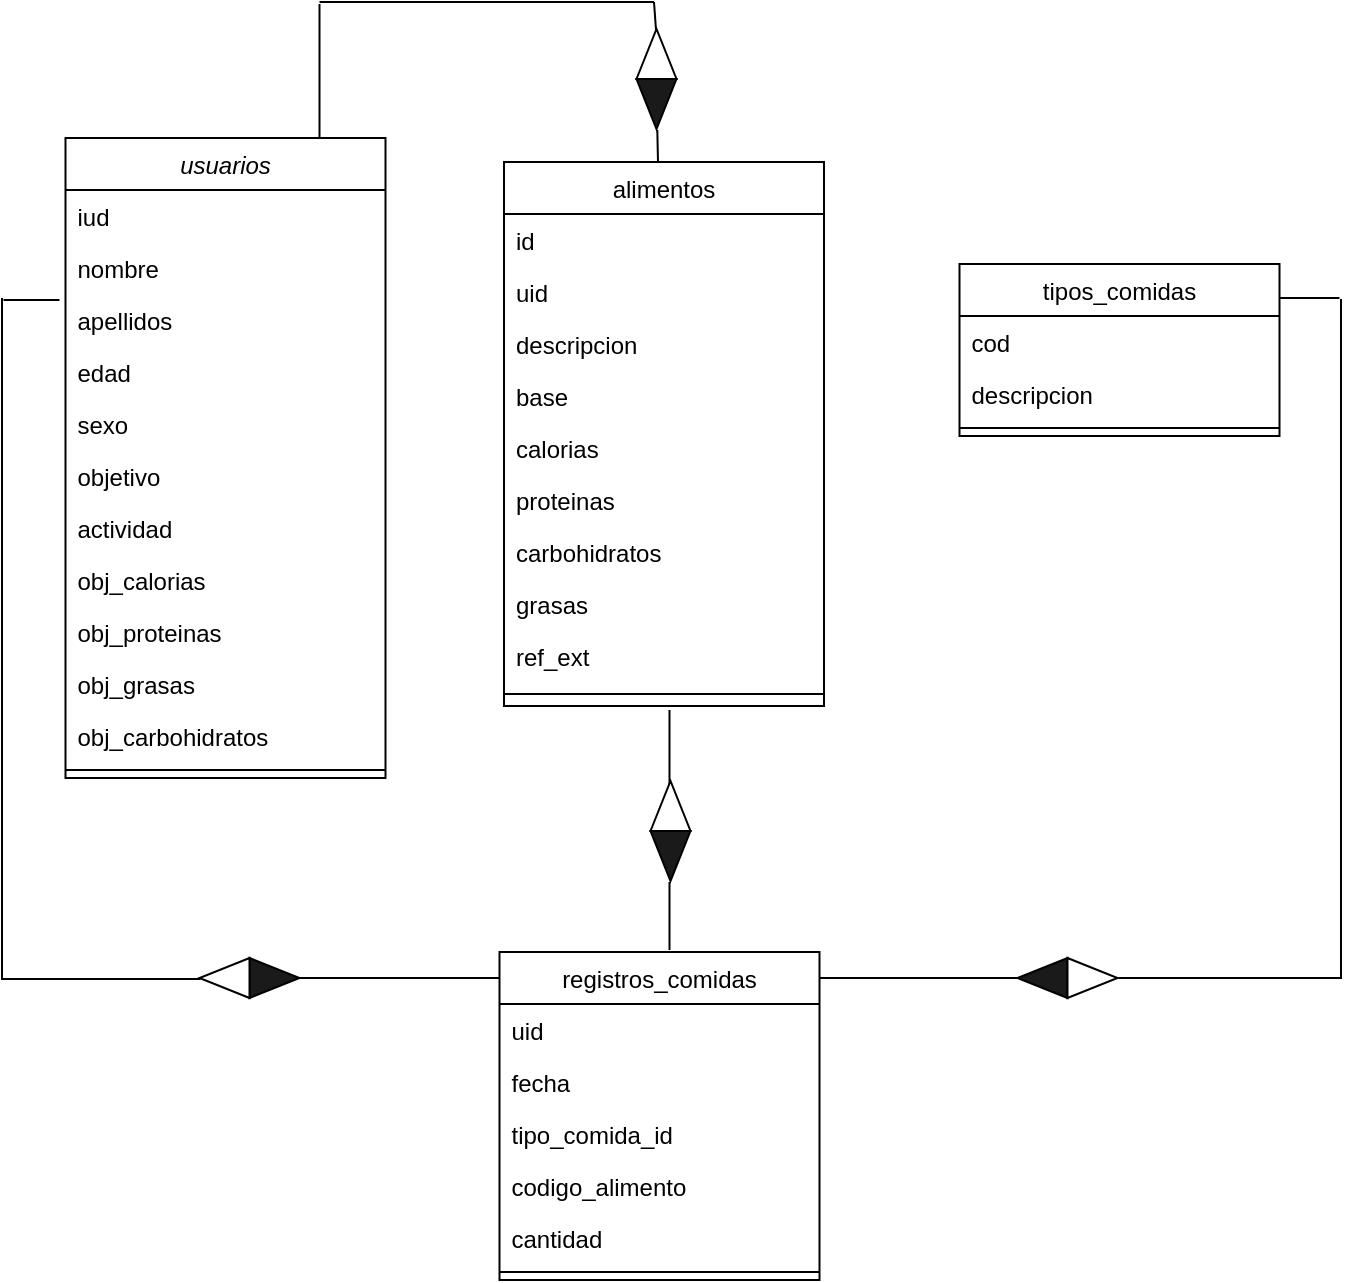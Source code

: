 <mxfile version="24.0.4" type="device">
  <diagram id="C5RBs43oDa-KdzZeNtuy" name="Page-1">
    <mxGraphModel dx="1522" dy="767" grid="0" gridSize="10" guides="1" tooltips="1" connect="1" arrows="1" fold="1" page="1" pageScale="1" pageWidth="827" pageHeight="1169" math="0" shadow="0">
      <root>
        <mxCell id="WIyWlLk6GJQsqaUBKTNV-0" />
        <mxCell id="WIyWlLk6GJQsqaUBKTNV-1" parent="WIyWlLk6GJQsqaUBKTNV-0" />
        <mxCell id="zkfFHV4jXpPFQw0GAbJ--0" value="usuarios" style="swimlane;fontStyle=2;align=center;verticalAlign=top;childLayout=stackLayout;horizontal=1;startSize=26;horizontalStack=0;resizeParent=1;resizeLast=0;collapsible=1;marginBottom=0;rounded=0;shadow=0;strokeWidth=1;" parent="WIyWlLk6GJQsqaUBKTNV-1" vertex="1">
          <mxGeometry x="103.75" y="234" width="160" height="320" as="geometry">
            <mxRectangle x="230" y="140" width="160" height="26" as="alternateBounds" />
          </mxGeometry>
        </mxCell>
        <mxCell id="zkfFHV4jXpPFQw0GAbJ--1" value="iud" style="text;align=left;verticalAlign=top;spacingLeft=4;spacingRight=4;overflow=hidden;rotatable=0;points=[[0,0.5],[1,0.5]];portConstraint=eastwest;" parent="zkfFHV4jXpPFQw0GAbJ--0" vertex="1">
          <mxGeometry y="26" width="160" height="26" as="geometry" />
        </mxCell>
        <mxCell id="-B2AETZd4_iXFF7m4O_9-35" value="nombre" style="text;align=left;verticalAlign=top;spacingLeft=4;spacingRight=4;overflow=hidden;rotatable=0;points=[[0,0.5],[1,0.5]];portConstraint=eastwest;" parent="zkfFHV4jXpPFQw0GAbJ--0" vertex="1">
          <mxGeometry y="52" width="160" height="26" as="geometry" />
        </mxCell>
        <mxCell id="-B2AETZd4_iXFF7m4O_9-36" value="apellidos" style="text;align=left;verticalAlign=top;spacingLeft=4;spacingRight=4;overflow=hidden;rotatable=0;points=[[0,0.5],[1,0.5]];portConstraint=eastwest;" parent="zkfFHV4jXpPFQw0GAbJ--0" vertex="1">
          <mxGeometry y="78" width="160" height="26" as="geometry" />
        </mxCell>
        <mxCell id="zkfFHV4jXpPFQw0GAbJ--2" value="edad" style="text;align=left;verticalAlign=top;spacingLeft=4;spacingRight=4;overflow=hidden;rotatable=0;points=[[0,0.5],[1,0.5]];portConstraint=eastwest;rounded=0;shadow=0;html=0;" parent="zkfFHV4jXpPFQw0GAbJ--0" vertex="1">
          <mxGeometry y="104" width="160" height="26" as="geometry" />
        </mxCell>
        <mxCell id="zkfFHV4jXpPFQw0GAbJ--3" value="sexo" style="text;align=left;verticalAlign=top;spacingLeft=4;spacingRight=4;overflow=hidden;rotatable=0;points=[[0,0.5],[1,0.5]];portConstraint=eastwest;rounded=0;shadow=0;html=0;" parent="zkfFHV4jXpPFQw0GAbJ--0" vertex="1">
          <mxGeometry y="130" width="160" height="26" as="geometry" />
        </mxCell>
        <mxCell id="-B2AETZd4_iXFF7m4O_9-33" value="objetivo" style="text;align=left;verticalAlign=top;spacingLeft=4;spacingRight=4;overflow=hidden;rotatable=0;points=[[0,0.5],[1,0.5]];portConstraint=eastwest;rounded=0;shadow=0;html=0;" parent="zkfFHV4jXpPFQw0GAbJ--0" vertex="1">
          <mxGeometry y="156" width="160" height="26" as="geometry" />
        </mxCell>
        <mxCell id="-B2AETZd4_iXFF7m4O_9-34" value="actividad" style="text;align=left;verticalAlign=top;spacingLeft=4;spacingRight=4;overflow=hidden;rotatable=0;points=[[0,0.5],[1,0.5]];portConstraint=eastwest;rounded=0;shadow=0;html=0;" parent="zkfFHV4jXpPFQw0GAbJ--0" vertex="1">
          <mxGeometry y="182" width="160" height="26" as="geometry" />
        </mxCell>
        <mxCell id="YuAJstuilIpIJBMIiTPX-0" value="obj_calorias" style="text;align=left;verticalAlign=top;spacingLeft=4;spacingRight=4;overflow=hidden;rotatable=0;points=[[0,0.5],[1,0.5]];portConstraint=eastwest;rounded=0;shadow=0;html=0;" parent="zkfFHV4jXpPFQw0GAbJ--0" vertex="1">
          <mxGeometry y="208" width="160" height="26" as="geometry" />
        </mxCell>
        <mxCell id="-B2AETZd4_iXFF7m4O_9-38" value="obj_proteinas" style="text;align=left;verticalAlign=top;spacingLeft=4;spacingRight=4;overflow=hidden;rotatable=0;points=[[0,0.5],[1,0.5]];portConstraint=eastwest;rounded=0;shadow=0;html=0;" parent="zkfFHV4jXpPFQw0GAbJ--0" vertex="1">
          <mxGeometry y="234" width="160" height="26" as="geometry" />
        </mxCell>
        <mxCell id="-B2AETZd4_iXFF7m4O_9-39" value="obj_grasas" style="text;align=left;verticalAlign=top;spacingLeft=4;spacingRight=4;overflow=hidden;rotatable=0;points=[[0,0.5],[1,0.5]];portConstraint=eastwest;rounded=0;shadow=0;html=0;" parent="zkfFHV4jXpPFQw0GAbJ--0" vertex="1">
          <mxGeometry y="260" width="160" height="26" as="geometry" />
        </mxCell>
        <mxCell id="-B2AETZd4_iXFF7m4O_9-40" value="obj_carbohidratos" style="text;align=left;verticalAlign=top;spacingLeft=4;spacingRight=4;overflow=hidden;rotatable=0;points=[[0,0.5],[1,0.5]];portConstraint=eastwest;rounded=0;shadow=0;html=0;" parent="zkfFHV4jXpPFQw0GAbJ--0" vertex="1">
          <mxGeometry y="286" width="160" height="26" as="geometry" />
        </mxCell>
        <mxCell id="zkfFHV4jXpPFQw0GAbJ--4" value="" style="line;html=1;strokeWidth=1;align=left;verticalAlign=middle;spacingTop=-1;spacingLeft=3;spacingRight=3;rotatable=0;labelPosition=right;points=[];portConstraint=eastwest;" parent="zkfFHV4jXpPFQw0GAbJ--0" vertex="1">
          <mxGeometry y="312" width="160" height="8" as="geometry" />
        </mxCell>
        <mxCell id="zkfFHV4jXpPFQw0GAbJ--6" value="alimentos" style="swimlane;fontStyle=0;align=center;verticalAlign=top;childLayout=stackLayout;horizontal=1;startSize=26;horizontalStack=0;resizeParent=1;resizeLast=0;collapsible=1;marginBottom=0;rounded=0;shadow=0;strokeWidth=1;" parent="WIyWlLk6GJQsqaUBKTNV-1" vertex="1">
          <mxGeometry x="323" y="246" width="160" height="272" as="geometry">
            <mxRectangle x="130" y="380" width="160" height="26" as="alternateBounds" />
          </mxGeometry>
        </mxCell>
        <mxCell id="zkfFHV4jXpPFQw0GAbJ--7" value="id" style="text;align=left;verticalAlign=top;spacingLeft=4;spacingRight=4;overflow=hidden;rotatable=0;points=[[0,0.5],[1,0.5]];portConstraint=eastwest;" parent="zkfFHV4jXpPFQw0GAbJ--6" vertex="1">
          <mxGeometry y="26" width="160" height="26" as="geometry" />
        </mxCell>
        <mxCell id="YuAJstuilIpIJBMIiTPX-10" value="uid" style="text;align=left;verticalAlign=top;spacingLeft=4;spacingRight=4;overflow=hidden;rotatable=0;points=[[0,0.5],[1,0.5]];portConstraint=eastwest;" parent="zkfFHV4jXpPFQw0GAbJ--6" vertex="1">
          <mxGeometry y="52" width="160" height="26" as="geometry" />
        </mxCell>
        <mxCell id="zkfFHV4jXpPFQw0GAbJ--8" value="descripcion" style="text;align=left;verticalAlign=top;spacingLeft=4;spacingRight=4;overflow=hidden;rotatable=0;points=[[0,0.5],[1,0.5]];portConstraint=eastwest;rounded=0;shadow=0;html=0;" parent="zkfFHV4jXpPFQw0GAbJ--6" vertex="1">
          <mxGeometry y="78" width="160" height="26" as="geometry" />
        </mxCell>
        <mxCell id="-B2AETZd4_iXFF7m4O_9-41" value="base" style="text;align=left;verticalAlign=top;spacingLeft=4;spacingRight=4;overflow=hidden;rotatable=0;points=[[0,0.5],[1,0.5]];portConstraint=eastwest;rounded=0;shadow=0;html=0;" parent="zkfFHV4jXpPFQw0GAbJ--6" vertex="1">
          <mxGeometry y="104" width="160" height="26" as="geometry" />
        </mxCell>
        <mxCell id="YuAJstuilIpIJBMIiTPX-12" value="calorias" style="text;align=left;verticalAlign=top;spacingLeft=4;spacingRight=4;overflow=hidden;rotatable=0;points=[[0,0.5],[1,0.5]];portConstraint=eastwest;rounded=0;shadow=0;html=0;" parent="zkfFHV4jXpPFQw0GAbJ--6" vertex="1">
          <mxGeometry y="130" width="160" height="26" as="geometry" />
        </mxCell>
        <mxCell id="-B2AETZd4_iXFF7m4O_9-42" value="proteinas" style="text;align=left;verticalAlign=top;spacingLeft=4;spacingRight=4;overflow=hidden;rotatable=0;points=[[0,0.5],[1,0.5]];portConstraint=eastwest;rounded=0;shadow=0;html=0;" parent="zkfFHV4jXpPFQw0GAbJ--6" vertex="1">
          <mxGeometry y="156" width="160" height="26" as="geometry" />
        </mxCell>
        <mxCell id="-B2AETZd4_iXFF7m4O_9-43" value="carbohidratos" style="text;align=left;verticalAlign=top;spacingLeft=4;spacingRight=4;overflow=hidden;rotatable=0;points=[[0,0.5],[1,0.5]];portConstraint=eastwest;rounded=0;shadow=0;html=0;" parent="zkfFHV4jXpPFQw0GAbJ--6" vertex="1">
          <mxGeometry y="182" width="160" height="26" as="geometry" />
        </mxCell>
        <mxCell id="-B2AETZd4_iXFF7m4O_9-44" value="grasas" style="text;align=left;verticalAlign=top;spacingLeft=4;spacingRight=4;overflow=hidden;rotatable=0;points=[[0,0.5],[1,0.5]];portConstraint=eastwest;rounded=0;shadow=0;html=0;" parent="zkfFHV4jXpPFQw0GAbJ--6" vertex="1">
          <mxGeometry y="208" width="160" height="26" as="geometry" />
        </mxCell>
        <mxCell id="1fClYbyYMej3hWZYxCvi-1" value="ref_ext" style="text;align=left;verticalAlign=top;spacingLeft=4;spacingRight=4;overflow=hidden;rotatable=0;points=[[0,0.5],[1,0.5]];portConstraint=eastwest;rounded=0;shadow=0;html=0;" vertex="1" parent="zkfFHV4jXpPFQw0GAbJ--6">
          <mxGeometry y="234" width="160" height="26" as="geometry" />
        </mxCell>
        <mxCell id="zkfFHV4jXpPFQw0GAbJ--9" value="" style="line;html=1;strokeWidth=1;align=left;verticalAlign=middle;spacingTop=-1;spacingLeft=3;spacingRight=3;rotatable=0;labelPosition=right;points=[];portConstraint=eastwest;" parent="zkfFHV4jXpPFQw0GAbJ--6" vertex="1">
          <mxGeometry y="260" width="160" height="12" as="geometry" />
        </mxCell>
        <mxCell id="zkfFHV4jXpPFQw0GAbJ--13" value="registros_comidas" style="swimlane;fontStyle=0;align=center;verticalAlign=top;childLayout=stackLayout;horizontal=1;startSize=26;horizontalStack=0;resizeParent=1;resizeLast=0;collapsible=1;marginBottom=0;rounded=0;shadow=0;strokeWidth=1;" parent="WIyWlLk6GJQsqaUBKTNV-1" vertex="1">
          <mxGeometry x="320.75" y="641" width="160" height="164" as="geometry">
            <mxRectangle x="340" y="380" width="170" height="26" as="alternateBounds" />
          </mxGeometry>
        </mxCell>
        <mxCell id="zkfFHV4jXpPFQw0GAbJ--14" value="uid" style="text;align=left;verticalAlign=top;spacingLeft=4;spacingRight=4;overflow=hidden;rotatable=0;points=[[0,0.5],[1,0.5]];portConstraint=eastwest;" parent="zkfFHV4jXpPFQw0GAbJ--13" vertex="1">
          <mxGeometry y="26" width="160" height="26" as="geometry" />
        </mxCell>
        <mxCell id="-B2AETZd4_iXFF7m4O_9-46" value="fecha" style="text;align=left;verticalAlign=top;spacingLeft=4;spacingRight=4;overflow=hidden;rotatable=0;points=[[0,0.5],[1,0.5]];portConstraint=eastwest;" parent="zkfFHV4jXpPFQw0GAbJ--13" vertex="1">
          <mxGeometry y="52" width="160" height="26" as="geometry" />
        </mxCell>
        <mxCell id="-B2AETZd4_iXFF7m4O_9-47" value="tipo_comida_id" style="text;align=left;verticalAlign=top;spacingLeft=4;spacingRight=4;overflow=hidden;rotatable=0;points=[[0,0.5],[1,0.5]];portConstraint=eastwest;" parent="zkfFHV4jXpPFQw0GAbJ--13" vertex="1">
          <mxGeometry y="78" width="160" height="26" as="geometry" />
        </mxCell>
        <mxCell id="-B2AETZd4_iXFF7m4O_9-49" value="codigo_alimento" style="text;align=left;verticalAlign=top;spacingLeft=4;spacingRight=4;overflow=hidden;rotatable=0;points=[[0,0.5],[1,0.5]];portConstraint=eastwest;" parent="zkfFHV4jXpPFQw0GAbJ--13" vertex="1">
          <mxGeometry y="104" width="160" height="26" as="geometry" />
        </mxCell>
        <mxCell id="1fClYbyYMej3hWZYxCvi-0" value="cantidad" style="text;align=left;verticalAlign=top;spacingLeft=4;spacingRight=4;overflow=hidden;rotatable=0;points=[[0,0.5],[1,0.5]];portConstraint=eastwest;" vertex="1" parent="zkfFHV4jXpPFQw0GAbJ--13">
          <mxGeometry y="130" width="160" height="26" as="geometry" />
        </mxCell>
        <mxCell id="zkfFHV4jXpPFQw0GAbJ--15" value="" style="line;html=1;strokeWidth=1;align=left;verticalAlign=middle;spacingTop=-1;spacingLeft=3;spacingRight=3;rotatable=0;labelPosition=right;points=[];portConstraint=eastwest;" parent="zkfFHV4jXpPFQw0GAbJ--13" vertex="1">
          <mxGeometry y="156" width="160" height="8" as="geometry" />
        </mxCell>
        <mxCell id="zkfFHV4jXpPFQw0GAbJ--17" value="tipos_comidas" style="swimlane;fontStyle=0;align=center;verticalAlign=top;childLayout=stackLayout;horizontal=1;startSize=26;horizontalStack=0;resizeParent=1;resizeLast=0;collapsible=1;marginBottom=0;rounded=0;shadow=0;strokeWidth=1;" parent="WIyWlLk6GJQsqaUBKTNV-1" vertex="1">
          <mxGeometry x="550.75" y="297" width="160" height="86" as="geometry">
            <mxRectangle x="550" y="140" width="160" height="26" as="alternateBounds" />
          </mxGeometry>
        </mxCell>
        <mxCell id="zkfFHV4jXpPFQw0GAbJ--18" value="cod" style="text;align=left;verticalAlign=top;spacingLeft=4;spacingRight=4;overflow=hidden;rotatable=0;points=[[0,0.5],[1,0.5]];portConstraint=eastwest;" parent="zkfFHV4jXpPFQw0GAbJ--17" vertex="1">
          <mxGeometry y="26" width="160" height="26" as="geometry" />
        </mxCell>
        <mxCell id="zkfFHV4jXpPFQw0GAbJ--19" value="descripcion" style="text;align=left;verticalAlign=top;spacingLeft=4;spacingRight=4;overflow=hidden;rotatable=0;points=[[0,0.5],[1,0.5]];portConstraint=eastwest;rounded=0;shadow=0;html=0;" parent="zkfFHV4jXpPFQw0GAbJ--17" vertex="1">
          <mxGeometry y="52" width="160" height="26" as="geometry" />
        </mxCell>
        <mxCell id="zkfFHV4jXpPFQw0GAbJ--23" value="" style="line;html=1;strokeWidth=1;align=left;verticalAlign=middle;spacingTop=-1;spacingLeft=3;spacingRight=3;rotatable=0;labelPosition=right;points=[];portConstraint=eastwest;" parent="zkfFHV4jXpPFQw0GAbJ--17" vertex="1">
          <mxGeometry y="78" width="160" height="8" as="geometry" />
        </mxCell>
        <mxCell id="-B2AETZd4_iXFF7m4O_9-10" value="" style="group" parent="WIyWlLk6GJQsqaUBKTNV-1" vertex="1" connectable="0">
          <mxGeometry x="170.75" y="646" width="50" height="20" as="geometry" />
        </mxCell>
        <mxCell id="-B2AETZd4_iXFF7m4O_9-8" value="" style="triangle;whiteSpace=wrap;html=1;fillColor=#1A1A1A;" parent="-B2AETZd4_iXFF7m4O_9-10" vertex="1">
          <mxGeometry x="25" y="-2" width="25" height="20" as="geometry" />
        </mxCell>
        <mxCell id="-B2AETZd4_iXFF7m4O_9-9" value="" style="triangle;whiteSpace=wrap;html=1;rotation=-180;" parent="-B2AETZd4_iXFF7m4O_9-10" vertex="1">
          <mxGeometry y="-2" width="25" height="20" as="geometry" />
        </mxCell>
        <mxCell id="-B2AETZd4_iXFF7m4O_9-12" value="" style="group;rotation=90;" parent="WIyWlLk6GJQsqaUBKTNV-1" vertex="1" connectable="0">
          <mxGeometry x="380.75" y="570" width="50" height="20" as="geometry" />
        </mxCell>
        <mxCell id="-B2AETZd4_iXFF7m4O_9-13" value="" style="triangle;whiteSpace=wrap;html=1;fillColor=#1A1A1A;rotation=90;" parent="-B2AETZd4_iXFF7m4O_9-12" vertex="1">
          <mxGeometry x="13" y="13" width="25" height="20" as="geometry" />
        </mxCell>
        <mxCell id="-B2AETZd4_iXFF7m4O_9-14" value="" style="triangle;whiteSpace=wrap;html=1;rotation=-90;" parent="-B2AETZd4_iXFF7m4O_9-12" vertex="1">
          <mxGeometry x="13" y="-12" width="25" height="20" as="geometry" />
        </mxCell>
        <mxCell id="-B2AETZd4_iXFF7m4O_9-15" value="" style="group;rotation=-180;" parent="WIyWlLk6GJQsqaUBKTNV-1" vertex="1" connectable="0">
          <mxGeometry x="579.75" y="644" width="50" height="20" as="geometry" />
        </mxCell>
        <mxCell id="-B2AETZd4_iXFF7m4O_9-16" value="" style="triangle;whiteSpace=wrap;html=1;fillColor=#1A1A1A;rotation=-180;" parent="-B2AETZd4_iXFF7m4O_9-15" vertex="1">
          <mxGeometry width="25" height="20" as="geometry" />
        </mxCell>
        <mxCell id="-B2AETZd4_iXFF7m4O_9-17" value="" style="triangle;whiteSpace=wrap;html=1;rotation=-360;" parent="-B2AETZd4_iXFF7m4O_9-15" vertex="1">
          <mxGeometry x="25" width="25" height="20" as="geometry" />
        </mxCell>
        <mxCell id="-B2AETZd4_iXFF7m4O_9-22" value="" style="shape=partialRectangle;whiteSpace=wrap;html=1;bottom=0;right=0;fillColor=none;rotation=-90;" parent="WIyWlLk6GJQsqaUBKTNV-1" vertex="1">
          <mxGeometry x="-48.62" y="435.12" width="340" height="98.75" as="geometry" />
        </mxCell>
        <mxCell id="-B2AETZd4_iXFF7m4O_9-25" value="" style="shape=partialRectangle;whiteSpace=wrap;html=1;bottom=0;right=0;fillColor=none;rotation=-180;" parent="WIyWlLk6GJQsqaUBKTNV-1" vertex="1">
          <mxGeometry x="630.75" y="315" width="110.75" height="339" as="geometry" />
        </mxCell>
        <mxCell id="-B2AETZd4_iXFF7m4O_9-27" value="" style="line;strokeWidth=1;html=1;" parent="WIyWlLk6GJQsqaUBKTNV-1" vertex="1">
          <mxGeometry x="220.75" y="649" width="100" height="10" as="geometry" />
        </mxCell>
        <mxCell id="-B2AETZd4_iXFF7m4O_9-28" value="" style="line;strokeWidth=1;html=1;" parent="WIyWlLk6GJQsqaUBKTNV-1" vertex="1">
          <mxGeometry x="480.75" y="649" width="100" height="10" as="geometry" />
        </mxCell>
        <mxCell id="-B2AETZd4_iXFF7m4O_9-29" value="" style="line;strokeWidth=1;html=1;" parent="WIyWlLk6GJQsqaUBKTNV-1" vertex="1">
          <mxGeometry x="72.75" y="310" width="28" height="10" as="geometry" />
        </mxCell>
        <mxCell id="-B2AETZd4_iXFF7m4O_9-30" value="" style="line;strokeWidth=1;html=1;" parent="WIyWlLk6GJQsqaUBKTNV-1" vertex="1">
          <mxGeometry x="710.75" y="309" width="30" height="10" as="geometry" />
        </mxCell>
        <mxCell id="-B2AETZd4_iXFF7m4O_9-31" value="" style="line;strokeWidth=1;direction=south;html=1;" parent="WIyWlLk6GJQsqaUBKTNV-1" vertex="1">
          <mxGeometry x="400.75" y="606" width="10" height="34" as="geometry" />
        </mxCell>
        <mxCell id="-B2AETZd4_iXFF7m4O_9-32" value="" style="line;strokeWidth=1;direction=south;html=1;" parent="WIyWlLk6GJQsqaUBKTNV-1" vertex="1">
          <mxGeometry x="400.75" y="520" width="10" height="37" as="geometry" />
        </mxCell>
        <mxCell id="YuAJstuilIpIJBMIiTPX-1" value="" style="endArrow=none;html=1;rounded=0;" parent="WIyWlLk6GJQsqaUBKTNV-1" edge="1">
          <mxGeometry width="50" height="50" relative="1" as="geometry">
            <mxPoint x="230.75" y="234" as="sourcePoint" />
            <mxPoint x="230.75" y="167" as="targetPoint" />
          </mxGeometry>
        </mxCell>
        <mxCell id="YuAJstuilIpIJBMIiTPX-2" value="" style="endArrow=none;html=1;rounded=0;" parent="WIyWlLk6GJQsqaUBKTNV-1" edge="1">
          <mxGeometry width="50" height="50" relative="1" as="geometry">
            <mxPoint x="230.75" y="166" as="sourcePoint" />
            <mxPoint x="398" y="166" as="targetPoint" />
          </mxGeometry>
        </mxCell>
        <mxCell id="YuAJstuilIpIJBMIiTPX-3" value="" style="group;rotation=90;" parent="WIyWlLk6GJQsqaUBKTNV-1" vertex="1" connectable="0">
          <mxGeometry x="373.75" y="194" width="50" height="20" as="geometry" />
        </mxCell>
        <mxCell id="YuAJstuilIpIJBMIiTPX-4" value="" style="triangle;whiteSpace=wrap;html=1;fillColor=#1A1A1A;rotation=90;" parent="YuAJstuilIpIJBMIiTPX-3" vertex="1">
          <mxGeometry x="13" y="13" width="25" height="20" as="geometry" />
        </mxCell>
        <mxCell id="YuAJstuilIpIJBMIiTPX-5" value="" style="triangle;whiteSpace=wrap;html=1;rotation=-90;" parent="YuAJstuilIpIJBMIiTPX-3" vertex="1">
          <mxGeometry x="13" y="-12" width="25" height="20" as="geometry" />
        </mxCell>
        <mxCell id="YuAJstuilIpIJBMIiTPX-8" value="" style="endArrow=none;html=1;rounded=0;" parent="WIyWlLk6GJQsqaUBKTNV-1" edge="1">
          <mxGeometry width="50" height="50" relative="1" as="geometry">
            <mxPoint x="399" y="180" as="sourcePoint" />
            <mxPoint x="398" y="166" as="targetPoint" />
          </mxGeometry>
        </mxCell>
        <mxCell id="YuAJstuilIpIJBMIiTPX-9" value="" style="endArrow=none;html=1;rounded=0;" parent="WIyWlLk6GJQsqaUBKTNV-1" edge="1">
          <mxGeometry width="50" height="50" relative="1" as="geometry">
            <mxPoint x="400" y="246" as="sourcePoint" />
            <mxPoint x="399.65" y="230" as="targetPoint" />
          </mxGeometry>
        </mxCell>
      </root>
    </mxGraphModel>
  </diagram>
</mxfile>
